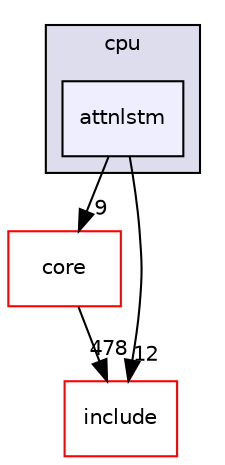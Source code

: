 digraph "onnxruntime/onnxruntime/contrib_ops/cpu/attnlstm" {
  compound=true
  node [ fontsize="10", fontname="Helvetica"];
  edge [ labelfontsize="10", labelfontname="Helvetica"];
  subgraph clusterdir_1abc7228f27dbdbfe26111829a43bae0 {
    graph [ bgcolor="#ddddee", pencolor="black", label="cpu" fontname="Helvetica", fontsize="10", URL="dir_1abc7228f27dbdbfe26111829a43bae0.html"]
  dir_cd7387d39fe81c7fbca1c6e19baad81c [shape=box, label="attnlstm", style="filled", fillcolor="#eeeeff", pencolor="black", URL="dir_cd7387d39fe81c7fbca1c6e19baad81c.html"];
  }
  dir_d53f99a49d07d97f83b643cb8d6238c5 [shape=box label="core" fillcolor="white" style="filled" color="red" URL="dir_d53f99a49d07d97f83b643cb8d6238c5.html"];
  dir_f44f875884e6b767c5658db22ccaab42 [shape=box label="include" fillcolor="white" style="filled" color="red" URL="dir_f44f875884e6b767c5658db22ccaab42.html"];
  dir_d53f99a49d07d97f83b643cb8d6238c5->dir_f44f875884e6b767c5658db22ccaab42 [headlabel="478", labeldistance=1.5 headhref="dir_000013_000008.html"];
  dir_cd7387d39fe81c7fbca1c6e19baad81c->dir_d53f99a49d07d97f83b643cb8d6238c5 [headlabel="9", labeldistance=1.5 headhref="dir_000026_000013.html"];
  dir_cd7387d39fe81c7fbca1c6e19baad81c->dir_f44f875884e6b767c5658db22ccaab42 [headlabel="12", labeldistance=1.5 headhref="dir_000026_000008.html"];
}
